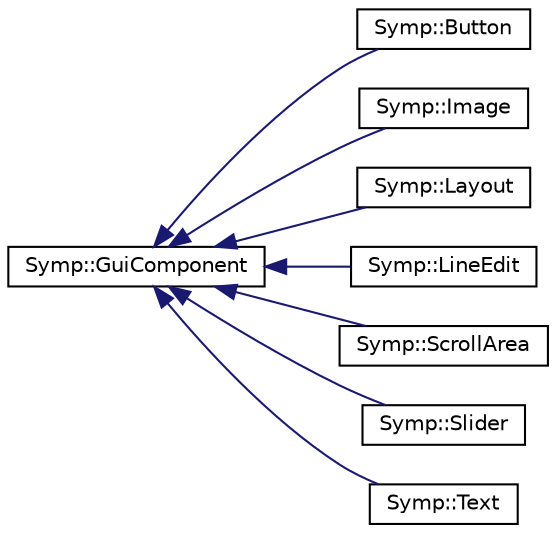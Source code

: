 digraph "Graphical Class Hierarchy"
{
  edge [fontname="Helvetica",fontsize="10",labelfontname="Helvetica",labelfontsize="10"];
  node [fontname="Helvetica",fontsize="10",shape=record];
  rankdir="LR";
  Node1 [label="Symp::GuiComponent",height=0.2,width=0.4,color="black", fillcolor="white", style="filled",URL="$class_symp_1_1_gui_component.html",tooltip="GuiComponent facade for the creation of Menu graphical entities The GuiComponent class implements a f..."];
  Node1 -> Node2 [dir="back",color="midnightblue",fontsize="10",style="solid",fontname="Helvetica"];
  Node2 [label="Symp::Button",height=0.2,width=0.4,color="black", fillcolor="white", style="filled",URL="$class_symp_1_1_button.html",tooltip="Button class. This class inherits the GuiComponent class. A Button is a clickable and selectable comp..."];
  Node1 -> Node3 [dir="back",color="midnightblue",fontsize="10",style="solid",fontname="Helvetica"];
  Node3 [label="Symp::Image",height=0.2,width=0.4,color="black", fillcolor="white", style="filled",URL="$class_symp_1_1_image.html"];
  Node1 -> Node4 [dir="back",color="midnightblue",fontsize="10",style="solid",fontname="Helvetica"];
  Node4 [label="Symp::Layout",height=0.2,width=0.4,color="black", fillcolor="white", style="filled",URL="$class_symp_1_1_layout.html"];
  Node1 -> Node5 [dir="back",color="midnightblue",fontsize="10",style="solid",fontname="Helvetica"];
  Node5 [label="Symp::LineEdit",height=0.2,width=0.4,color="black", fillcolor="white", style="filled",URL="$class_symp_1_1_line_edit.html"];
  Node1 -> Node6 [dir="back",color="midnightblue",fontsize="10",style="solid",fontname="Helvetica"];
  Node6 [label="Symp::ScrollArea",height=0.2,width=0.4,color="black", fillcolor="white", style="filled",URL="$class_symp_1_1_scroll_area.html"];
  Node1 -> Node7 [dir="back",color="midnightblue",fontsize="10",style="solid",fontname="Helvetica"];
  Node7 [label="Symp::Slider",height=0.2,width=0.4,color="black", fillcolor="white", style="filled",URL="$class_symp_1_1_slider.html"];
  Node1 -> Node8 [dir="back",color="midnightblue",fontsize="10",style="solid",fontname="Helvetica"];
  Node8 [label="Symp::Text",height=0.2,width=0.4,color="black", fillcolor="white", style="filled",URL="$class_symp_1_1_text.html",tooltip="Text class. This class inherits the GuiComponent class. "];
}
